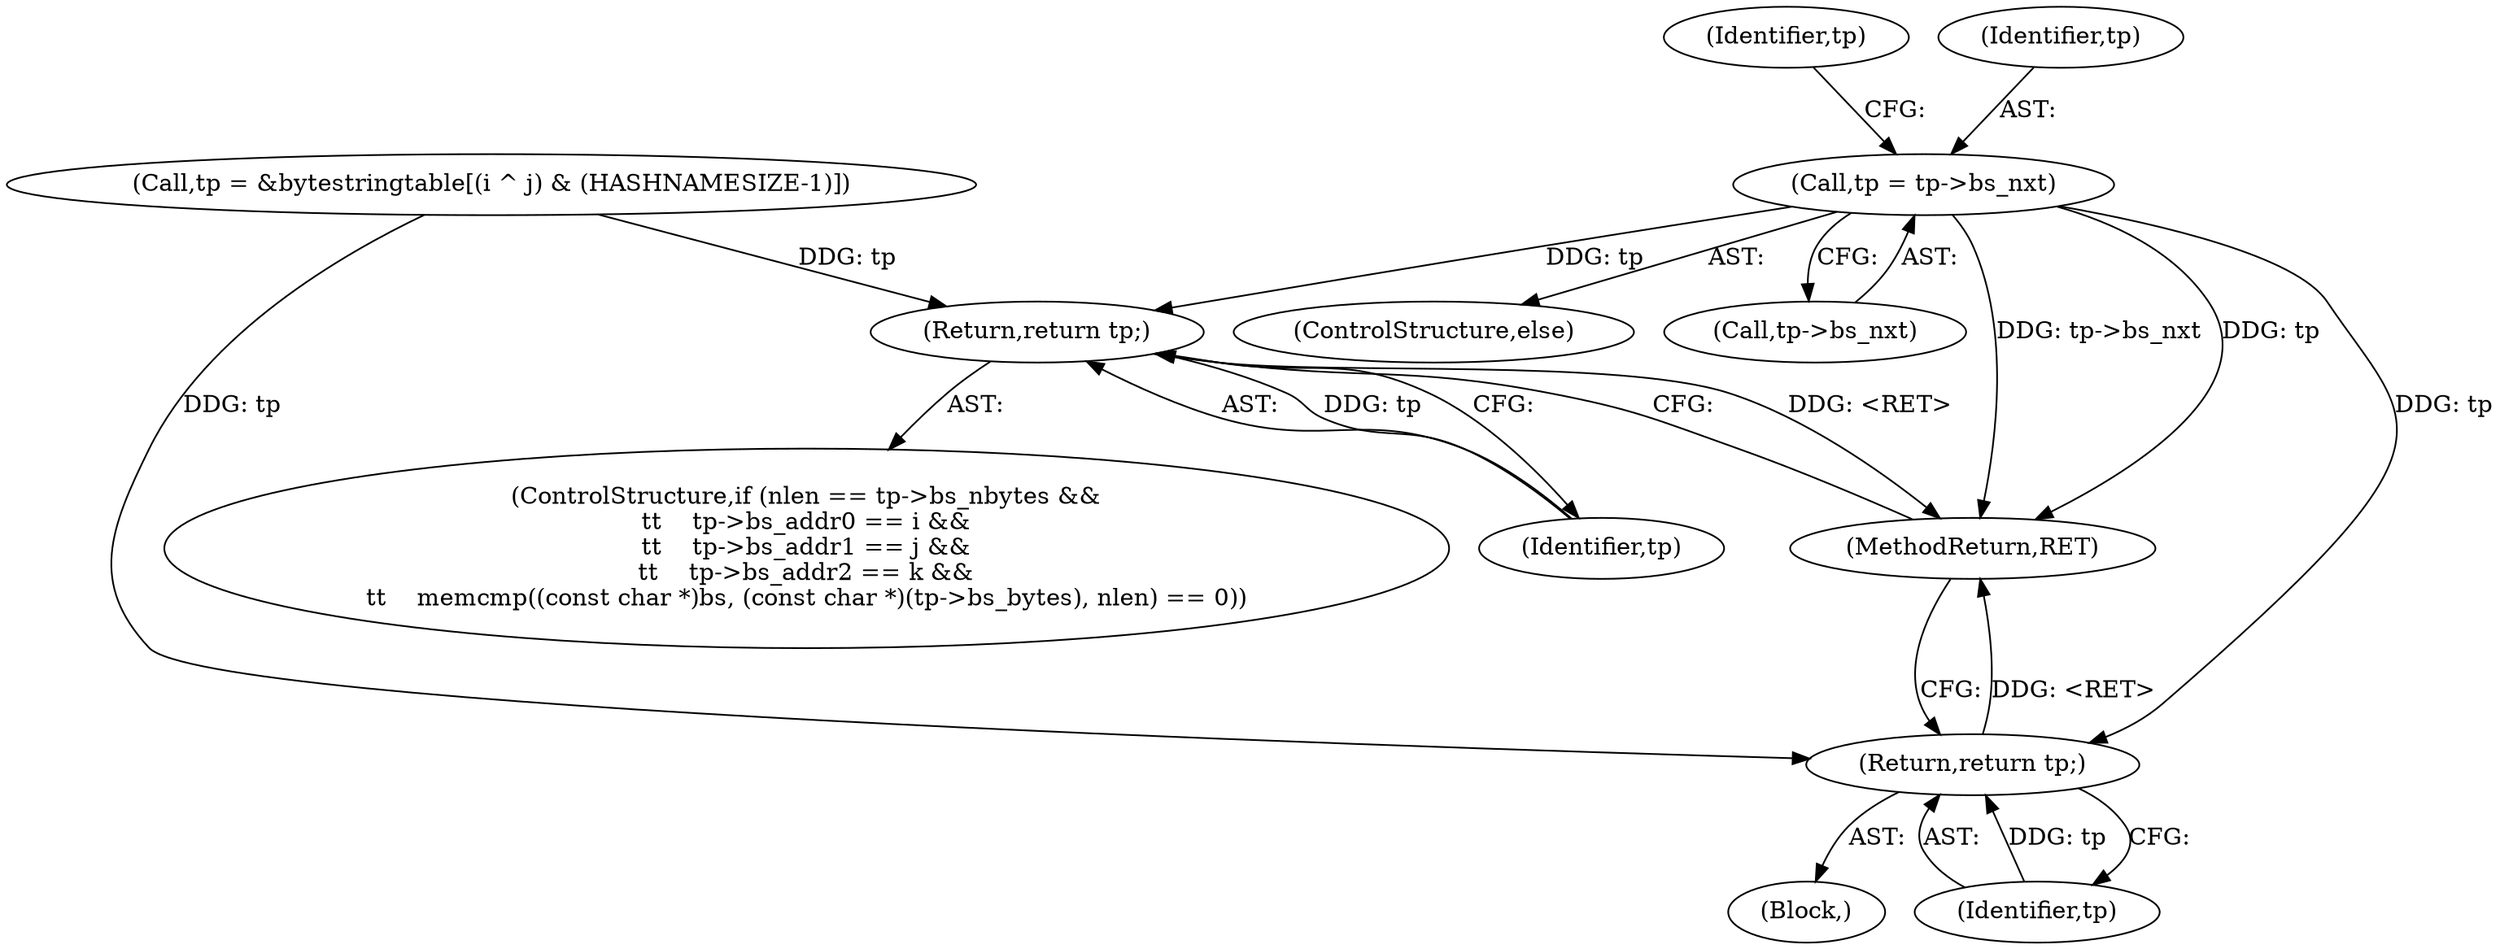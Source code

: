 digraph "0_tcpdump_730fc35968c5433b9e2a829779057f4f9495dc51_1@pointer" {
"1000242" [label="(Call,tp = tp->bs_nxt)"];
"1000239" [label="(Return,return tp;)"];
"1000313" [label="(Return,return tp;)"];
"1000104" [label="(Block,)"];
"1000313" [label="(Return,return tp;)"];
"1000241" [label="(ControlStructure,else)"];
"1000240" [label="(Identifier,tp)"];
"1000244" [label="(Call,tp->bs_nxt)"];
"1000186" [label="(Call,tp = &bytestringtable[(i ^ j) & (HASHNAMESIZE-1)])"];
"1000314" [label="(Identifier,tp)"];
"1000315" [label="(MethodReturn,RET)"];
"1000242" [label="(Call,tp = tp->bs_nxt)"];
"1000200" [label="(Identifier,tp)"];
"1000239" [label="(Return,return tp;)"];
"1000243" [label="(Identifier,tp)"];
"1000202" [label="(ControlStructure,if (nlen == tp->bs_nbytes &&\n\t\t    tp->bs_addr0 == i &&\n\t\t    tp->bs_addr1 == j &&\n\t\t    tp->bs_addr2 == k &&\n\t\t    memcmp((const char *)bs, (const char *)(tp->bs_bytes), nlen) == 0))"];
"1000242" -> "1000241"  [label="AST: "];
"1000242" -> "1000244"  [label="CFG: "];
"1000243" -> "1000242"  [label="AST: "];
"1000244" -> "1000242"  [label="AST: "];
"1000200" -> "1000242"  [label="CFG: "];
"1000242" -> "1000315"  [label="DDG: tp->bs_nxt"];
"1000242" -> "1000315"  [label="DDG: tp"];
"1000242" -> "1000239"  [label="DDG: tp"];
"1000242" -> "1000313"  [label="DDG: tp"];
"1000239" -> "1000202"  [label="AST: "];
"1000239" -> "1000240"  [label="CFG: "];
"1000240" -> "1000239"  [label="AST: "];
"1000315" -> "1000239"  [label="CFG: "];
"1000239" -> "1000315"  [label="DDG: <RET>"];
"1000240" -> "1000239"  [label="DDG: tp"];
"1000186" -> "1000239"  [label="DDG: tp"];
"1000313" -> "1000104"  [label="AST: "];
"1000313" -> "1000314"  [label="CFG: "];
"1000314" -> "1000313"  [label="AST: "];
"1000315" -> "1000313"  [label="CFG: "];
"1000313" -> "1000315"  [label="DDG: <RET>"];
"1000314" -> "1000313"  [label="DDG: tp"];
"1000186" -> "1000313"  [label="DDG: tp"];
}
